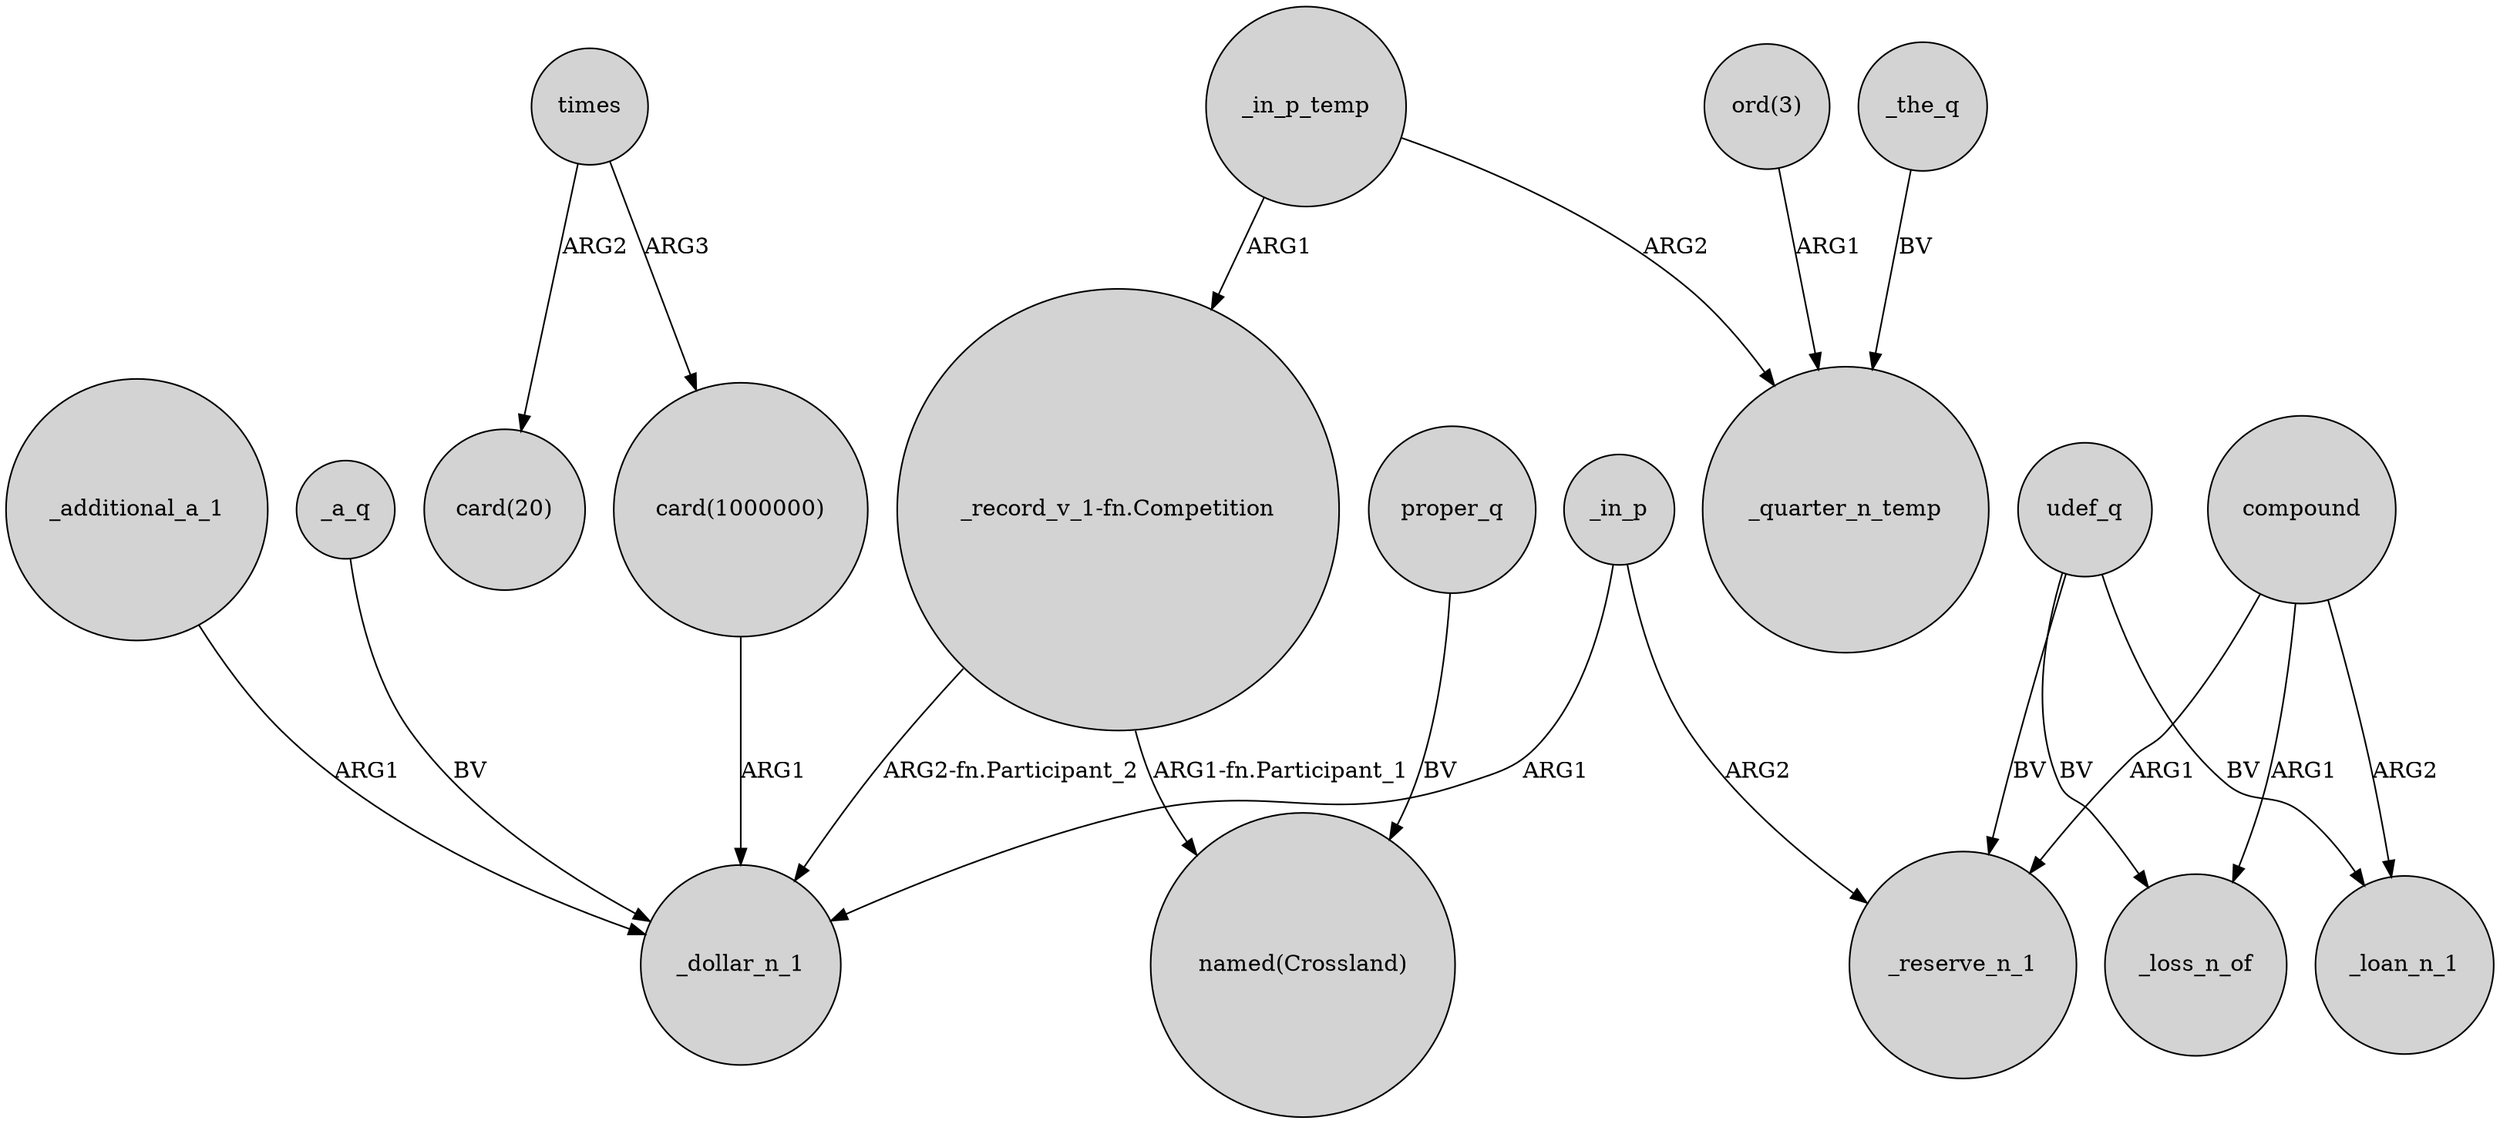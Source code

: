 digraph {
	node [shape=circle style=filled]
	_additional_a_1 -> _dollar_n_1 [label=ARG1]
	_in_p_temp -> _quarter_n_temp [label=ARG2]
	udef_q -> _reserve_n_1 [label=BV]
	_a_q -> _dollar_n_1 [label=BV]
	"ord(3)" -> _quarter_n_temp [label=ARG1]
	udef_q -> _loan_n_1 [label=BV]
	_the_q -> _quarter_n_temp [label=BV]
	times -> "card(1000000)" [label=ARG3]
	"_record_v_1-fn.Competition" -> "named(Crossland)" [label="ARG1-fn.Participant_1"]
	_in_p -> _reserve_n_1 [label=ARG2]
	_in_p -> _dollar_n_1 [label=ARG1]
	compound -> _loss_n_of [label=ARG1]
	udef_q -> _loss_n_of [label=BV]
	"_record_v_1-fn.Competition" -> _dollar_n_1 [label="ARG2-fn.Participant_2"]
	proper_q -> "named(Crossland)" [label=BV]
	"card(1000000)" -> _dollar_n_1 [label=ARG1]
	compound -> _reserve_n_1 [label=ARG1]
	times -> "card(20)" [label=ARG2]
	_in_p_temp -> "_record_v_1-fn.Competition" [label=ARG1]
	compound -> _loan_n_1 [label=ARG2]
}
